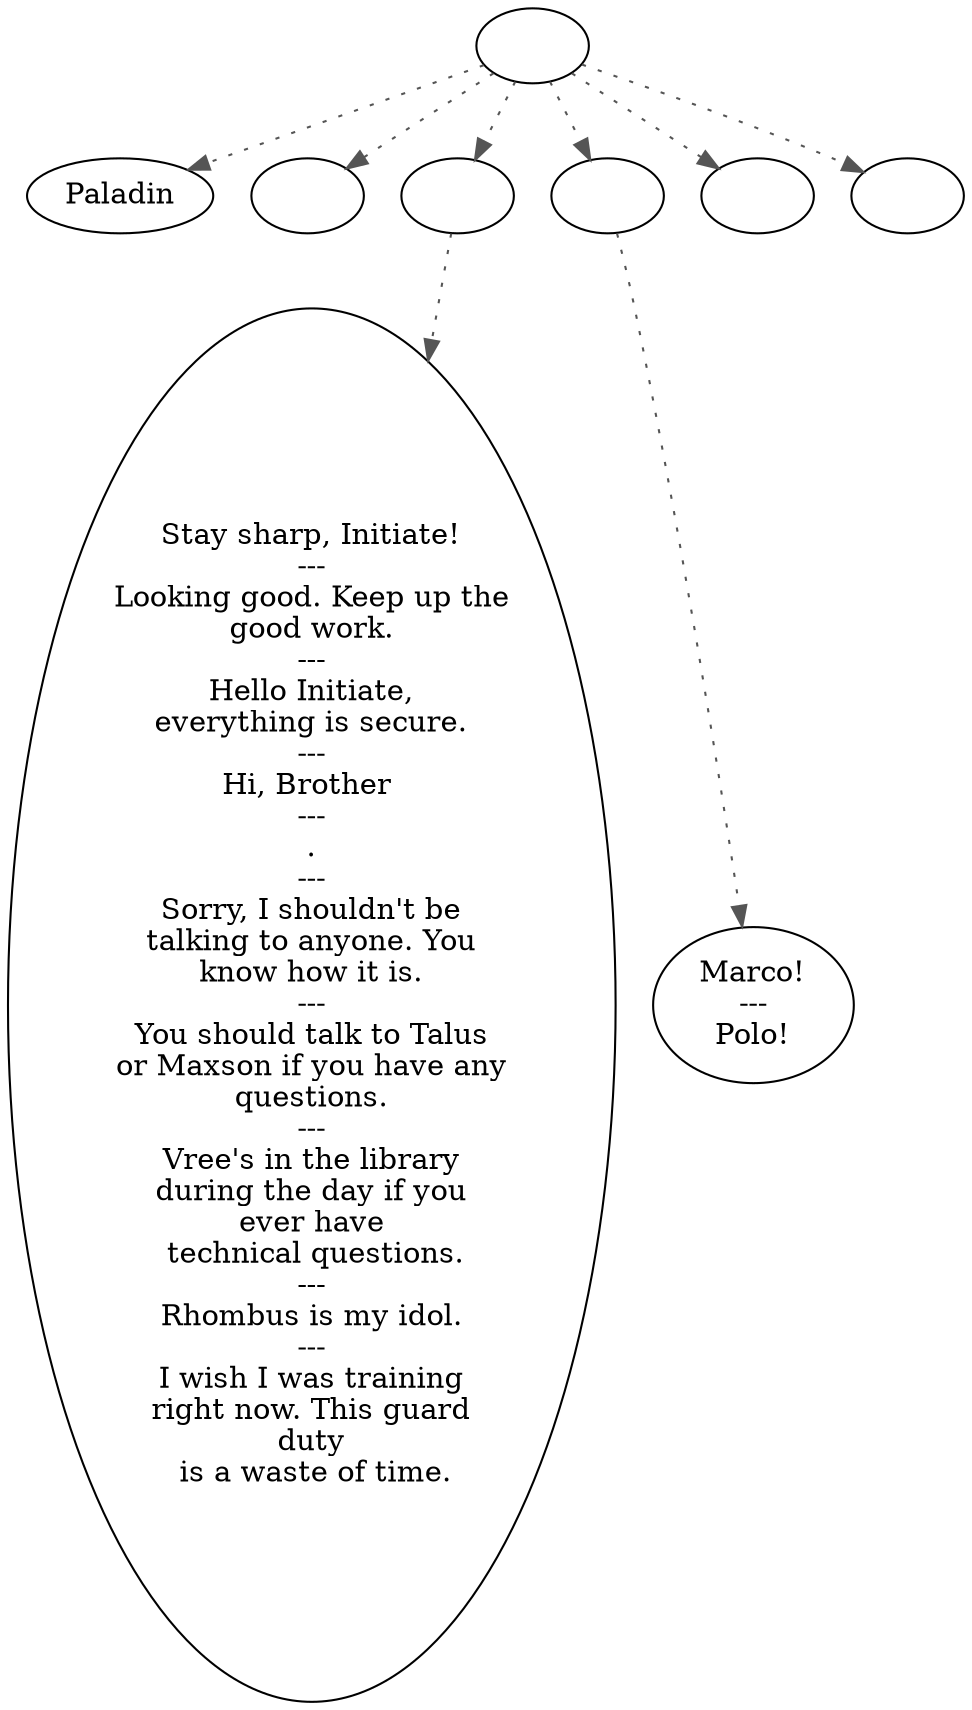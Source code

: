 digraph PALADINA {
  "start" [style=filled       fillcolor="#FFFFFF"       color="#000000"]
  "start" -> "look_at_p_proc" [style=dotted color="#555555"]
  "start" -> "pickup_p_proc" [style=dotted color="#555555"]
  "start" -> "talk_p_proc" [style=dotted color="#555555"]
  "start" -> "time_p_proc" [style=dotted color="#555555"]
  "start" -> "critter_p_proc" [style=dotted color="#555555"]
  "start" -> "destroy_p_proc" [style=dotted color="#555555"]
  "start" [label=""]
  "PaladinARandom" [style=filled       fillcolor="#FFFFFF"       color="#000000"]
  "PaladinARandom" [label="Stay sharp, Initiate!\n---\nLooking good. Keep up the\ngood work.\n---\nHello Initiate,\neverything is secure.\n---\nHi, Brother \n---\n.\n---\nSorry, I shouldn't be\ntalking to anyone. You\nknow how it is.\n---\nYou should talk to Talus\nor Maxson if you have any\nquestions.\n---\nVree's in the library\nduring the day if you\never have\n technical questions.\n---\nRhombus is my idol.\n---\nI wish I was training\nright now. This guard\nduty\n is a waste of time."]
  "PaladinABackground" [style=filled       fillcolor="#FFFFFF"       color="#000000"]
  "PaladinABackground" [label="Marco!\n---\nPolo!"]
  "critter_p_proc" [style=filled       fillcolor="#FFFFFF"       color="#000000"]
  "critter_p_proc" [label=""]
  "pickup_p_proc" [style=filled       fillcolor="#FFFFFF"       color="#000000"]
  "pickup_p_proc" [label=""]
  "talk_p_proc" [style=filled       fillcolor="#FFFFFF"       color="#000000"]
  "talk_p_proc" -> "PaladinARandom" [style=dotted color="#555555"]
  "talk_p_proc" [label=""]
  "destroy_p_proc" [style=filled       fillcolor="#FFFFFF"       color="#000000"]
  "destroy_p_proc" [label=""]
  "look_at_p_proc" [style=filled       fillcolor="#FFFFFF"       color="#000000"]
  "look_at_p_proc" [label="Paladin"]
  "time_p_proc" [style=filled       fillcolor="#FFFFFF"       color="#000000"]
  "time_p_proc" -> "PaladinABackground" [style=dotted color="#555555"]
  "time_p_proc" [label=""]
}